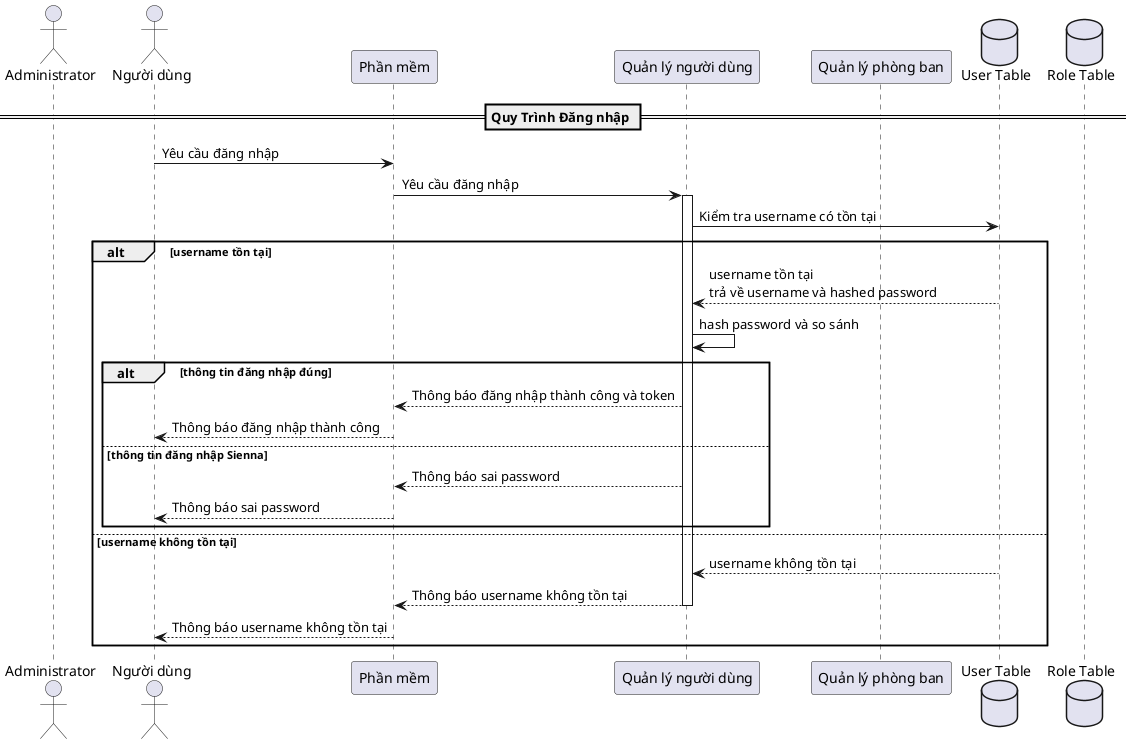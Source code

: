 @startuml
actor Administrator as amd
actor "Người dùng" as nd
participant "Phần mềm" as pm
participant "Quản lý người dùng" as qlnd
participant "Quản lý phòng ban" as qlpb
database "User Table" as dbu
database "Role Table" as dbr

== Quy Trình Đăng nhập ==
nd -> pm : Yêu cầu đăng nhập
pm -> qlnd : Yêu cầu đăng nhập
activate qlnd
qlnd -> dbu : Kiểm tra username có tồn tại
alt username tồn tại
dbu --> qlnd : username tồn tại\ntrả về username và hashed password
qlnd -> qlnd: hash password và so sánh
    alt thông tin đăng nhập đúng
    qlnd --> pm : Thông báo đăng nhập thành công và token
    pm --> nd : Thông báo đăng nhập thành công
    else thông tin đăng nhập Sienna
    qlnd --> pm : Thông báo sai password
    pm --> nd : Thông báo sai password
    end
else username không tồn tại
dbu --> qlnd : username không tồn tại
qlnd --> pm : Thông báo username không tồn tại
deactivate qlnd
pm --> nd : Thông báo username không tồn tại
end
@enduml